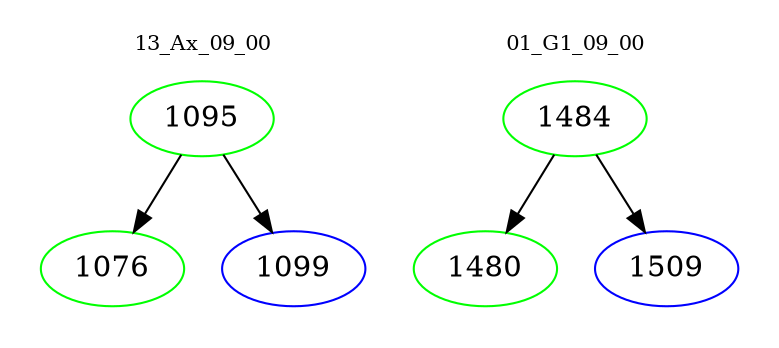 digraph{
subgraph cluster_0 {
color = white
label = "13_Ax_09_00";
fontsize=10;
T0_1095 [label="1095", color="green"]
T0_1095 -> T0_1076 [color="black"]
T0_1076 [label="1076", color="green"]
T0_1095 -> T0_1099 [color="black"]
T0_1099 [label="1099", color="blue"]
}
subgraph cluster_1 {
color = white
label = "01_G1_09_00";
fontsize=10;
T1_1484 [label="1484", color="green"]
T1_1484 -> T1_1480 [color="black"]
T1_1480 [label="1480", color="green"]
T1_1484 -> T1_1509 [color="black"]
T1_1509 [label="1509", color="blue"]
}
}
